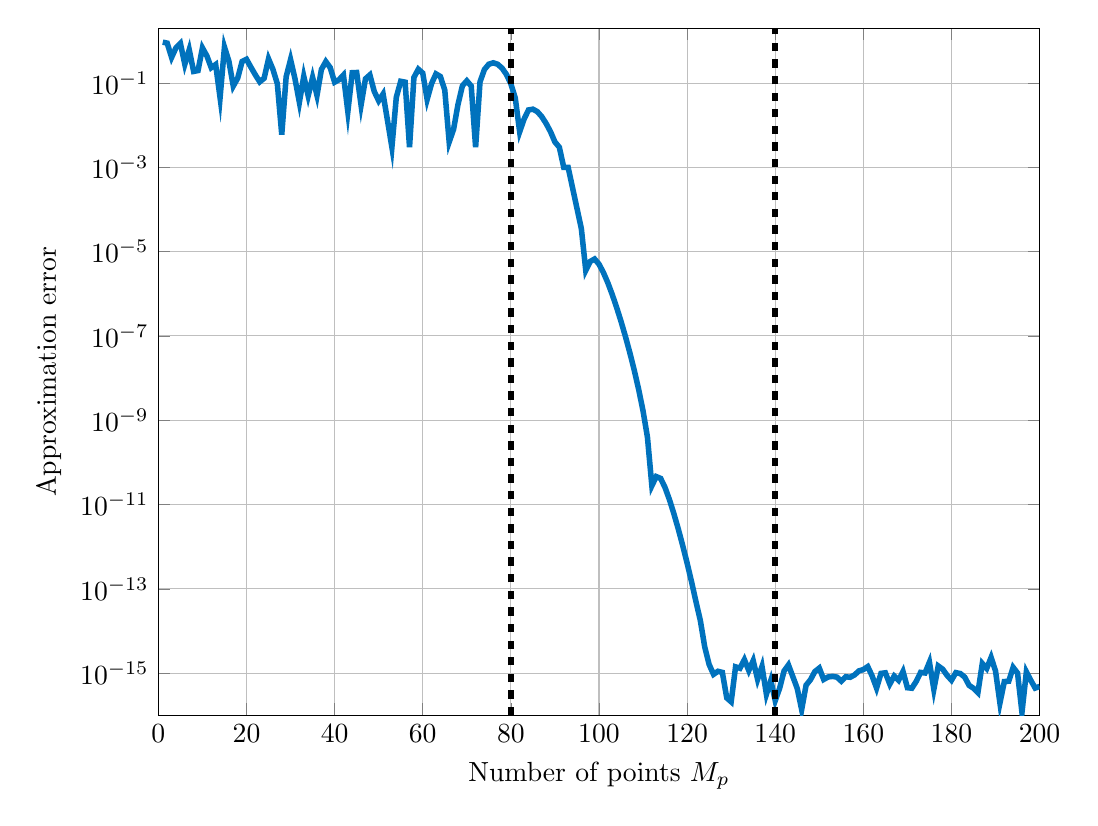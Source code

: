 % This file was created by matlab2tikz.
%
%The latest updates can be retrieved from
%  http://www.mathworks.com/matlabcentral/fileexchange/22022-matlab2tikz-matlab2tikz
%where you can also make suggestions and rate matlab2tikz.
%
\definecolor{mycolor1}{rgb}{0.0,0.447,0.741}%
%
\begin{tikzpicture}

\begin{axis}[%
width=4.406in,
height=3.435in,
at={(0.874in,0.612in)},
scale only axis,
xmin=0,
xmax=200,
xlabel={Number of points $M_p$},
xmajorgrids,
ymode=log,
ymin=1e-16,
ymax=2,
yminorticks=true,
ylabel={Approximation error},
ymajorgrids,
yminorgrids,
axis background/.style={fill=white}
]
\addplot [color=mycolor1,solid,line width=2.0pt,forget plot]
  table[row sep=crcr]{%
1	0.934\\
2	0.886\\
3	0.406\\
4	0.691\\
5	0.875\\
6	0.279\\
7	0.617\\
8	0.189\\
9	0.198\\
10	0.682\\
11	0.442\\
12	0.232\\
13	0.275\\
14	0.045\\
15	0.713\\
16	0.331\\
17	0.085\\
18	0.131\\
19	0.324\\
20	0.366\\
21	0.238\\
22	0.157\\
23	0.107\\
24	0.13\\
25	0.375\\
26	0.211\\
27	0.096\\
28	0.006\\
29	0.141\\
30	0.361\\
31	0.127\\
32	0.035\\
33	0.144\\
34	0.05\\
35	0.136\\
36	0.051\\
37	0.21\\
38	0.323\\
39	0.232\\
40	0.105\\
41	0.12\\
42	0.155\\
43	0.021\\
44	0.176\\
45	0.178\\
46	0.03\\
47	0.126\\
48	0.156\\
49	0.063\\
50	0.038\\
51	0.055\\
52	0.013\\
53	0.003\\
54	0.046\\
55	0.11\\
56	0.105\\
57	0.003\\
58	0.136\\
59	0.213\\
60	0.172\\
61	0.041\\
62	0.097\\
63	0.165\\
64	0.143\\
65	0.068\\
66	0.004\\
67	0.008\\
68	0.031\\
69	0.086\\
70	0.113\\
71	0.085\\
72	0.003\\
73	0.107\\
74	0.21\\
75	0.28\\
76	0.302\\
77	0.279\\
78	0.226\\
79	0.16\\
80	0.096\\
81	0.044\\
82	0.007\\
83	0.014\\
84	0.023\\
85	0.024\\
86	0.021\\
87	0.016\\
88	0.011\\
89	0.007\\
90	0.004\\
91	0.003\\
92	0.001\\
93	0.001\\
94	0.0\\
95	0.0\\
96	3.503e-05\\
97	3.585e-06\\
98	5.824e-06\\
99	6.692e-06\\
100	5.046e-06\\
101	3.202e-06\\
102	1.828e-06\\
103	9.643e-07\\
104	4.763e-07\\
105	2.216e-07\\
106	9.716e-08\\
107	4.005e-08\\
108	1.539e-08\\
109	5.406e-09\\
110	1.664e-09\\
111	3.951e-10\\
112	2.785e-11\\
113	4.598e-11\\
114	4.149e-11\\
115	2.518e-11\\
116	1.297e-11\\
117	6.044e-12\\
118	2.617e-12\\
119	1.064e-12\\
120	4.084e-13\\
121	1.479e-13\\
122	5.02e-14\\
123	1.777e-14\\
124	4.159e-15\\
125	1.601e-15\\
126	9.351e-16\\
127	1.104e-15\\
128	1.037e-15\\
129	2.577e-16\\
130	2.085e-16\\
131	1.406e-15\\
132	1.299e-15\\
133	2.083e-15\\
134	1.151e-15\\
135	1.976e-15\\
136	7.104e-16\\
137	1.436e-15\\
138	3.151e-16\\
139	6.684e-16\\
140	2.22e-16\\
141	4.367e-16\\
142	1.119e-15\\
143	1.561e-15\\
144	8.224e-16\\
145	4.309e-16\\
146	1.362e-16\\
147	5.158e-16\\
148	6.961e-16\\
149	1.088e-15\\
150	1.313e-15\\
151	7.073e-16\\
152	8.089e-16\\
153	8.352e-16\\
154	8.033e-16\\
155	6.438e-16\\
156	8.178e-16\\
157	7.959e-16\\
158	9.039e-16\\
159	1.129e-15\\
160	1.211e-15\\
161	1.425e-15\\
162	8.531e-16\\
163	4.414e-16\\
164	9.836e-16\\
165	1.015e-15\\
166	5.491e-16\\
167	8.511e-16\\
168	6.754e-16\\
169	1.092e-15\\
170	4.499e-16\\
171	4.377e-16\\
172	6.355e-16\\
173	1.038e-15\\
174	1.007e-15\\
175	1.813e-15\\
176	4.127e-16\\
177	1.474e-15\\
178	1.242e-15\\
179	8.834e-16\\
180	6.782e-16\\
181	1.025e-15\\
182	9.746e-16\\
183	8.037e-16\\
184	5.118e-16\\
185	4.369e-16\\
186	3.443e-16\\
187	1.692e-15\\
188	1.287e-15\\
189	2.353e-15\\
190	1.121e-15\\
191	1.952e-16\\
192	6.29e-16\\
193	6.423e-16\\
194	1.367e-15\\
195	9.991e-16\\
196	1.164e-16\\
197	1.071e-15\\
198	6.744e-16\\
199	4.414e-16\\
200	4.82e-16\\
};
\addplot [color=black,dashed,line width=2.0pt,forget plot]
  table[row sep=crcr]{%
80	1e-16\\
80	2\\
};
\addplot [color=black,dashed,line width=2.0pt,forget plot]
  table[row sep=crcr]{%
140	1e-16\\
140	2\\
};
\end{axis}
\end{tikzpicture}%